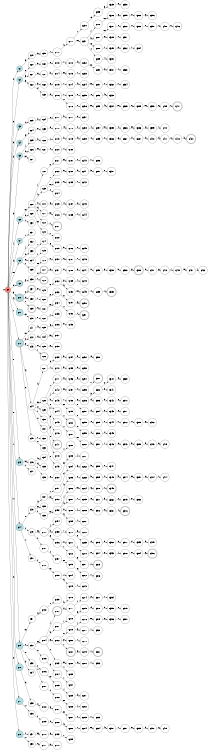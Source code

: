 digraph APTAALF {
__start0 [style = invis, shape = none, label = "", width = 0, height = 0];

rankdir=LR;
size="8,5";

s0 [style="filled", color="black", fillcolor="#ff817b" shape="circle", label="q0"];
s1 [style="filled", color="black", fillcolor="powderblue" shape="circle", label="q1"];
s2 [style="filled", color="black", fillcolor="powderblue" shape="circle", label="q2"];
s3 [style="filled", color="black", fillcolor="powderblue" shape="circle", label="q3"];
s4 [style="filled", color="black", fillcolor="powderblue" shape="circle", label="q4"];
s5 [style="filled", color="black", fillcolor="powderblue" shape="circle", label="q5"];
s6 [style="filled", color="black", fillcolor="powderblue" shape="circle", label="q6"];
s7 [style="filled", color="black", fillcolor="powderblue" shape="circle", label="q7"];
s8 [style="filled", color="black", fillcolor="powderblue" shape="circle", label="q8"];
s9 [style="rounded,filled", color="black", fillcolor="powderblue" shape="doublecircle", label="q9"];
s10 [style="rounded,filled", color="black", fillcolor="powderblue" shape="doublecircle", label="q10"];
s11 [style="filled", color="black", fillcolor="powderblue" shape="circle", label="q11"];
s12 [style="rounded,filled", color="black", fillcolor="powderblue" shape="doublecircle", label="q12"];
s13 [style="filled", color="black", fillcolor="powderblue" shape="circle", label="q13"];
s14 [style="filled", color="black", fillcolor="powderblue" shape="circle", label="q14"];
s15 [style="filled", color="black", fillcolor="powderblue" shape="circle", label="q15"];
s16 [style="filled", color="black", fillcolor="powderblue" shape="circle", label="q16"];
s17 [style="filled", color="black", fillcolor="powderblue" shape="circle", label="q17"];
s18 [style="filled", color="black", fillcolor="powderblue" shape="circle", label="q18"];
s19 [style="filled", color="black", fillcolor="white" shape="circle", label="q19"];
s20 [style="filled", color="black", fillcolor="white" shape="circle", label="q20"];
s21 [style="filled", color="black", fillcolor="white" shape="circle", label="q21"];
s22 [style="filled", color="black", fillcolor="white" shape="circle", label="q22"];
s23 [style="filled", color="black", fillcolor="white" shape="circle", label="q23"];
s24 [style="filled", color="black", fillcolor="white" shape="circle", label="q24"];
s25 [style="filled", color="black", fillcolor="white" shape="circle", label="q25"];
s26 [style="filled", color="black", fillcolor="white" shape="circle", label="q26"];
s27 [style="filled", color="black", fillcolor="white" shape="circle", label="q27"];
s28 [style="filled", color="black", fillcolor="white" shape="circle", label="q28"];
s29 [style="filled", color="black", fillcolor="white" shape="circle", label="q29"];
s30 [style="filled", color="black", fillcolor="white" shape="circle", label="q30"];
s31 [style="filled", color="black", fillcolor="white" shape="circle", label="q31"];
s32 [style="filled", color="black", fillcolor="white" shape="circle", label="q32"];
s33 [style="filled", color="black", fillcolor="white" shape="circle", label="q33"];
s34 [style="filled", color="black", fillcolor="white" shape="circle", label="q34"];
s35 [style="filled", color="black", fillcolor="white" shape="circle", label="q35"];
s36 [style="filled", color="black", fillcolor="white" shape="circle", label="q36"];
s37 [style="rounded,filled", color="black", fillcolor="white" shape="doublecircle", label="q37"];
s38 [style="filled", color="black", fillcolor="white" shape="circle", label="q38"];
s39 [style="rounded,filled", color="black", fillcolor="white" shape="doublecircle", label="q39"];
s40 [style="filled", color="black", fillcolor="white" shape="circle", label="q40"];
s41 [style="filled", color="black", fillcolor="white" shape="circle", label="q41"];
s42 [style="filled", color="black", fillcolor="white" shape="circle", label="q42"];
s43 [style="filled", color="black", fillcolor="white" shape="circle", label="q43"];
s44 [style="filled", color="black", fillcolor="white" shape="circle", label="q44"];
s45 [style="filled", color="black", fillcolor="white" shape="circle", label="q45"];
s46 [style="filled", color="black", fillcolor="white" shape="circle", label="q46"];
s47 [style="filled", color="black", fillcolor="white" shape="circle", label="q47"];
s48 [style="filled", color="black", fillcolor="white" shape="circle", label="q48"];
s49 [style="filled", color="black", fillcolor="white" shape="circle", label="q49"];
s50 [style="filled", color="black", fillcolor="white" shape="circle", label="q50"];
s51 [style="filled", color="black", fillcolor="white" shape="circle", label="q51"];
s52 [style="filled", color="black", fillcolor="white" shape="circle", label="q52"];
s53 [style="filled", color="black", fillcolor="white" shape="circle", label="q53"];
s54 [style="filled", color="black", fillcolor="white" shape="circle", label="q54"];
s55 [style="filled", color="black", fillcolor="white" shape="circle", label="q55"];
s56 [style="filled", color="black", fillcolor="white" shape="circle", label="q56"];
s57 [style="filled", color="black", fillcolor="white" shape="circle", label="q57"];
s58 [style="filled", color="black", fillcolor="white" shape="circle", label="q58"];
s59 [style="filled", color="black", fillcolor="white" shape="circle", label="q59"];
s60 [style="filled", color="black", fillcolor="white" shape="circle", label="q60"];
s61 [style="filled", color="black", fillcolor="white" shape="circle", label="q61"];
s62 [style="filled", color="black", fillcolor="white" shape="circle", label="q62"];
s63 [style="filled", color="black", fillcolor="white" shape="circle", label="q63"];
s64 [style="filled", color="black", fillcolor="white" shape="circle", label="q64"];
s65 [style="filled", color="black", fillcolor="white" shape="circle", label="q65"];
s66 [style="filled", color="black", fillcolor="white" shape="circle", label="q66"];
s67 [style="filled", color="black", fillcolor="white" shape="circle", label="q67"];
s68 [style="filled", color="black", fillcolor="white" shape="circle", label="q68"];
s69 [style="filled", color="black", fillcolor="white" shape="circle", label="q69"];
s70 [style="filled", color="black", fillcolor="white" shape="circle", label="q70"];
s71 [style="filled", color="black", fillcolor="white" shape="circle", label="q71"];
s72 [style="filled", color="black", fillcolor="white" shape="circle", label="q72"];
s73 [style="filled", color="black", fillcolor="white" shape="circle", label="q73"];
s74 [style="filled", color="black", fillcolor="white" shape="circle", label="q74"];
s75 [style="filled", color="black", fillcolor="white" shape="circle", label="q75"];
s76 [style="filled", color="black", fillcolor="white" shape="circle", label="q76"];
s77 [style="rounded,filled", color="black", fillcolor="white" shape="doublecircle", label="q77"];
s78 [style="rounded,filled", color="black", fillcolor="white" shape="doublecircle", label="q78"];
s79 [style="filled", color="black", fillcolor="white" shape="circle", label="q79"];
s80 [style="filled", color="black", fillcolor="white" shape="circle", label="q80"];
s81 [style="filled", color="black", fillcolor="white" shape="circle", label="q81"];
s82 [style="filled", color="black", fillcolor="white" shape="circle", label="q82"];
s83 [style="filled", color="black", fillcolor="white" shape="circle", label="q83"];
s84 [style="filled", color="black", fillcolor="white" shape="circle", label="q84"];
s85 [style="filled", color="black", fillcolor="white" shape="circle", label="q85"];
s86 [style="rounded,filled", color="black", fillcolor="white" shape="doublecircle", label="q86"];
s87 [style="filled", color="black", fillcolor="white" shape="circle", label="q87"];
s88 [style="filled", color="black", fillcolor="white" shape="circle", label="q88"];
s89 [style="filled", color="black", fillcolor="white" shape="circle", label="q89"];
s90 [style="filled", color="black", fillcolor="white" shape="circle", label="q90"];
s91 [style="filled", color="black", fillcolor="white" shape="circle", label="q91"];
s92 [style="filled", color="black", fillcolor="white" shape="circle", label="q92"];
s93 [style="filled", color="black", fillcolor="white" shape="circle", label="q93"];
s94 [style="filled", color="black", fillcolor="white" shape="circle", label="q94"];
s95 [style="filled", color="black", fillcolor="white" shape="circle", label="q95"];
s96 [style="filled", color="black", fillcolor="white" shape="circle", label="q96"];
s97 [style="filled", color="black", fillcolor="white" shape="circle", label="q97"];
s98 [style="filled", color="black", fillcolor="white" shape="circle", label="q98"];
s99 [style="filled", color="black", fillcolor="white" shape="circle", label="q99"];
s100 [style="filled", color="black", fillcolor="white" shape="circle", label="q100"];
s101 [style="filled", color="black", fillcolor="white" shape="circle", label="q101"];
s102 [style="filled", color="black", fillcolor="white" shape="circle", label="q102"];
s103 [style="filled", color="black", fillcolor="white" shape="circle", label="q103"];
s104 [style="filled", color="black", fillcolor="white" shape="circle", label="q104"];
s105 [style="filled", color="black", fillcolor="white" shape="circle", label="q105"];
s106 [style="filled", color="black", fillcolor="white" shape="circle", label="q106"];
s107 [style="filled", color="black", fillcolor="white" shape="circle", label="q107"];
s108 [style="filled", color="black", fillcolor="white" shape="circle", label="q108"];
s109 [style="filled", color="black", fillcolor="white" shape="circle", label="q109"];
s110 [style="filled", color="black", fillcolor="white" shape="circle", label="q110"];
s111 [style="filled", color="black", fillcolor="white" shape="circle", label="q111"];
s112 [style="filled", color="black", fillcolor="white" shape="circle", label="q112"];
s113 [style="filled", color="black", fillcolor="white" shape="circle", label="q113"];
s114 [style="filled", color="black", fillcolor="white" shape="circle", label="q114"];
s115 [style="filled", color="black", fillcolor="white" shape="circle", label="q115"];
s116 [style="filled", color="black", fillcolor="white" shape="circle", label="q116"];
s117 [style="filled", color="black", fillcolor="white" shape="circle", label="q117"];
s118 [style="filled", color="black", fillcolor="white" shape="circle", label="q118"];
s119 [style="filled", color="black", fillcolor="white" shape="circle", label="q119"];
s120 [style="filled", color="black", fillcolor="white" shape="circle", label="q120"];
s121 [style="filled", color="black", fillcolor="white" shape="circle", label="q121"];
s122 [style="filled", color="black", fillcolor="white" shape="circle", label="q122"];
s123 [style="filled", color="black", fillcolor="white" shape="circle", label="q123"];
s124 [style="filled", color="black", fillcolor="white" shape="circle", label="q124"];
s125 [style="filled", color="black", fillcolor="white" shape="circle", label="q125"];
s126 [style="filled", color="black", fillcolor="white" shape="circle", label="q126"];
s127 [style="rounded,filled", color="black", fillcolor="white" shape="doublecircle", label="q127"];
s128 [style="filled", color="black", fillcolor="white" shape="circle", label="q128"];
s129 [style="filled", color="black", fillcolor="white" shape="circle", label="q129"];
s130 [style="filled", color="black", fillcolor="white" shape="circle", label="q130"];
s131 [style="filled", color="black", fillcolor="white" shape="circle", label="q131"];
s132 [style="filled", color="black", fillcolor="white" shape="circle", label="q132"];
s133 [style="filled", color="black", fillcolor="white" shape="circle", label="q133"];
s134 [style="filled", color="black", fillcolor="white" shape="circle", label="q134"];
s135 [style="filled", color="black", fillcolor="white" shape="circle", label="q135"];
s136 [style="filled", color="black", fillcolor="white" shape="circle", label="q136"];
s137 [style="filled", color="black", fillcolor="white" shape="circle", label="q137"];
s138 [style="filled", color="black", fillcolor="white" shape="circle", label="q138"];
s139 [style="filled", color="black", fillcolor="white" shape="circle", label="q139"];
s140 [style="filled", color="black", fillcolor="white" shape="circle", label="q140"];
s141 [style="filled", color="black", fillcolor="white" shape="circle", label="q141"];
s142 [style="filled", color="black", fillcolor="white" shape="circle", label="q142"];
s143 [style="filled", color="black", fillcolor="white" shape="circle", label="q143"];
s144 [style="filled", color="black", fillcolor="white" shape="circle", label="q144"];
s145 [style="filled", color="black", fillcolor="white" shape="circle", label="q145"];
s146 [style="filled", color="black", fillcolor="white" shape="circle", label="q146"];
s147 [style="rounded,filled", color="black", fillcolor="white" shape="doublecircle", label="q147"];
s148 [style="filled", color="black", fillcolor="white" shape="circle", label="q148"];
s149 [style="filled", color="black", fillcolor="white" shape="circle", label="q149"];
s150 [style="filled", color="black", fillcolor="white" shape="circle", label="q150"];
s151 [style="filled", color="black", fillcolor="white" shape="circle", label="q151"];
s152 [style="filled", color="black", fillcolor="white" shape="circle", label="q152"];
s153 [style="filled", color="black", fillcolor="white" shape="circle", label="q153"];
s154 [style="filled", color="black", fillcolor="white" shape="circle", label="q154"];
s155 [style="filled", color="black", fillcolor="white" shape="circle", label="q155"];
s156 [style="filled", color="black", fillcolor="white" shape="circle", label="q156"];
s157 [style="filled", color="black", fillcolor="white" shape="circle", label="q157"];
s158 [style="filled", color="black", fillcolor="white" shape="circle", label="q158"];
s159 [style="filled", color="black", fillcolor="white" shape="circle", label="q159"];
s160 [style="rounded,filled", color="black", fillcolor="white" shape="doublecircle", label="q160"];
s161 [style="filled", color="black", fillcolor="white" shape="circle", label="q161"];
s162 [style="filled", color="black", fillcolor="white" shape="circle", label="q162"];
s163 [style="filled", color="black", fillcolor="white" shape="circle", label="q163"];
s164 [style="filled", color="black", fillcolor="white" shape="circle", label="q164"];
s165 [style="filled", color="black", fillcolor="white" shape="circle", label="q165"];
s166 [style="filled", color="black", fillcolor="white" shape="circle", label="q166"];
s167 [style="filled", color="black", fillcolor="white" shape="circle", label="q167"];
s168 [style="filled", color="black", fillcolor="white" shape="circle", label="q168"];
s169 [style="filled", color="black", fillcolor="white" shape="circle", label="q169"];
s170 [style="filled", color="black", fillcolor="white" shape="circle", label="q170"];
s171 [style="filled", color="black", fillcolor="white" shape="circle", label="q171"];
s172 [style="filled", color="black", fillcolor="white" shape="circle", label="q172"];
s173 [style="filled", color="black", fillcolor="white" shape="circle", label="q173"];
s174 [style="filled", color="black", fillcolor="white" shape="circle", label="q174"];
s175 [style="filled", color="black", fillcolor="white" shape="circle", label="q175"];
s176 [style="filled", color="black", fillcolor="white" shape="circle", label="q176"];
s177 [style="filled", color="black", fillcolor="white" shape="circle", label="q177"];
s178 [style="filled", color="black", fillcolor="white" shape="circle", label="q178"];
s179 [style="filled", color="black", fillcolor="white" shape="circle", label="q179"];
s180 [style="filled", color="black", fillcolor="white" shape="circle", label="q180"];
s181 [style="filled", color="black", fillcolor="white" shape="circle", label="q181"];
s182 [style="filled", color="black", fillcolor="white" shape="circle", label="q182"];
s183 [style="filled", color="black", fillcolor="white" shape="circle", label="q183"];
s184 [style="filled", color="black", fillcolor="white" shape="circle", label="q184"];
s185 [style="filled", color="black", fillcolor="white" shape="circle", label="q185"];
s186 [style="filled", color="black", fillcolor="white" shape="circle", label="q186"];
s187 [style="filled", color="black", fillcolor="white" shape="circle", label="q187"];
s188 [style="filled", color="black", fillcolor="white" shape="circle", label="q188"];
s189 [style="filled", color="black", fillcolor="white" shape="circle", label="q189"];
s190 [style="filled", color="black", fillcolor="white" shape="circle", label="q190"];
s191 [style="filled", color="black", fillcolor="white" shape="circle", label="q191"];
s192 [style="filled", color="black", fillcolor="white" shape="circle", label="q192"];
s193 [style="filled", color="black", fillcolor="white" shape="circle", label="q193"];
s194 [style="filled", color="black", fillcolor="white" shape="circle", label="q194"];
s195 [style="filled", color="black", fillcolor="white" shape="circle", label="q195"];
s196 [style="filled", color="black", fillcolor="white" shape="circle", label="q196"];
s197 [style="filled", color="black", fillcolor="white" shape="circle", label="q197"];
s198 [style="filled", color="black", fillcolor="white" shape="circle", label="q198"];
s199 [style="filled", color="black", fillcolor="white" shape="circle", label="q199"];
s200 [style="rounded,filled", color="black", fillcolor="white" shape="doublecircle", label="q200"];
s201 [style="filled", color="black", fillcolor="white" shape="circle", label="q201"];
s202 [style="filled", color="black", fillcolor="white" shape="circle", label="q202"];
s203 [style="filled", color="black", fillcolor="white" shape="circle", label="q203"];
s204 [style="filled", color="black", fillcolor="white" shape="circle", label="q204"];
s205 [style="filled", color="black", fillcolor="white" shape="circle", label="q205"];
s206 [style="filled", color="black", fillcolor="white" shape="circle", label="q206"];
s207 [style="filled", color="black", fillcolor="white" shape="circle", label="q207"];
s208 [style="filled", color="black", fillcolor="white" shape="circle", label="q208"];
s209 [style="filled", color="black", fillcolor="white" shape="circle", label="q209"];
s210 [style="filled", color="black", fillcolor="white" shape="circle", label="q210"];
s211 [style="filled", color="black", fillcolor="white" shape="circle", label="q211"];
s212 [style="filled", color="black", fillcolor="white" shape="circle", label="q212"];
s213 [style="filled", color="black", fillcolor="white" shape="circle", label="q213"];
s214 [style="filled", color="black", fillcolor="white" shape="circle", label="q214"];
s215 [style="filled", color="black", fillcolor="white" shape="circle", label="q215"];
s216 [style="filled", color="black", fillcolor="white" shape="circle", label="q216"];
s217 [style="filled", color="black", fillcolor="white" shape="circle", label="q217"];
s218 [style="filled", color="black", fillcolor="white" shape="circle", label="q218"];
s219 [style="filled", color="black", fillcolor="white" shape="circle", label="q219"];
s220 [style="filled", color="black", fillcolor="white" shape="circle", label="q220"];
s221 [style="rounded,filled", color="black", fillcolor="white" shape="doublecircle", label="q221"];
s222 [style="filled", color="black", fillcolor="white" shape="circle", label="q222"];
s223 [style="filled", color="black", fillcolor="white" shape="circle", label="q223"];
s224 [style="filled", color="black", fillcolor="white" shape="circle", label="q224"];
s225 [style="filled", color="black", fillcolor="white" shape="circle", label="q225"];
s226 [style="filled", color="black", fillcolor="white" shape="circle", label="q226"];
s227 [style="filled", color="black", fillcolor="white" shape="circle", label="q227"];
s228 [style="filled", color="black", fillcolor="white" shape="circle", label="q228"];
s229 [style="filled", color="black", fillcolor="white" shape="circle", label="q229"];
s230 [style="filled", color="black", fillcolor="white" shape="circle", label="q230"];
s231 [style="filled", color="black", fillcolor="white" shape="circle", label="q231"];
s232 [style="filled", color="black", fillcolor="white" shape="circle", label="q232"];
s233 [style="filled", color="black", fillcolor="white" shape="circle", label="q233"];
s234 [style="filled", color="black", fillcolor="white" shape="circle", label="q234"];
s235 [style="filled", color="black", fillcolor="white" shape="circle", label="q235"];
s236 [style="filled", color="black", fillcolor="white" shape="circle", label="q236"];
s237 [style="filled", color="black", fillcolor="white" shape="circle", label="q237"];
s238 [style="filled", color="black", fillcolor="white" shape="circle", label="q238"];
s239 [style="filled", color="black", fillcolor="white" shape="circle", label="q239"];
s240 [style="filled", color="black", fillcolor="white" shape="circle", label="q240"];
s241 [style="filled", color="black", fillcolor="white" shape="circle", label="q241"];
s242 [style="filled", color="black", fillcolor="white" shape="circle", label="q242"];
s243 [style="filled", color="black", fillcolor="white" shape="circle", label="q243"];
s244 [style="filled", color="black", fillcolor="white" shape="circle", label="q244"];
s245 [style="filled", color="black", fillcolor="white" shape="circle", label="q245"];
s246 [style="filled", color="black", fillcolor="white" shape="circle", label="q246"];
s247 [style="filled", color="black", fillcolor="white" shape="circle", label="q247"];
s248 [style="filled", color="black", fillcolor="white" shape="circle", label="q248"];
s249 [style="filled", color="black", fillcolor="white" shape="circle", label="q249"];
s250 [style="rounded,filled", color="black", fillcolor="white" shape="doublecircle", label="q250"];
s251 [style="rounded,filled", color="black", fillcolor="white" shape="doublecircle", label="q251"];
s252 [style="filled", color="black", fillcolor="white" shape="circle", label="q252"];
s253 [style="filled", color="black", fillcolor="white" shape="circle", label="q253"];
s254 [style="filled", color="black", fillcolor="white" shape="circle", label="q254"];
s255 [style="filled", color="black", fillcolor="white" shape="circle", label="q255"];
s256 [style="filled", color="black", fillcolor="white" shape="circle", label="q256"];
s257 [style="filled", color="black", fillcolor="white" shape="circle", label="q257"];
s258 [style="filled", color="black", fillcolor="white" shape="circle", label="q258"];
s259 [style="filled", color="black", fillcolor="white" shape="circle", label="q259"];
s260 [style="filled", color="black", fillcolor="white" shape="circle", label="q260"];
s261 [style="filled", color="black", fillcolor="white" shape="circle", label="q261"];
s262 [style="filled", color="black", fillcolor="white" shape="circle", label="q262"];
s263 [style="filled", color="black", fillcolor="white" shape="circle", label="q263"];
s264 [style="filled", color="black", fillcolor="white" shape="circle", label="q264"];
s265 [style="filled", color="black", fillcolor="white" shape="circle", label="q265"];
s266 [style="filled", color="black", fillcolor="white" shape="circle", label="q266"];
s267 [style="filled", color="black", fillcolor="white" shape="circle", label="q267"];
s268 [style="filled", color="black", fillcolor="white" shape="circle", label="q268"];
s269 [style="filled", color="black", fillcolor="white" shape="circle", label="q269"];
s270 [style="filled", color="black", fillcolor="white" shape="circle", label="q270"];
s271 [style="filled", color="black", fillcolor="white" shape="circle", label="q271"];
s272 [style="filled", color="black", fillcolor="white" shape="circle", label="q272"];
s273 [style="filled", color="black", fillcolor="white" shape="circle", label="q273"];
s274 [style="filled", color="black", fillcolor="white" shape="circle", label="q274"];
s275 [style="filled", color="black", fillcolor="white" shape="circle", label="q275"];
s276 [style="filled", color="black", fillcolor="white" shape="circle", label="q276"];
s277 [style="filled", color="black", fillcolor="white" shape="circle", label="q277"];
s278 [style="filled", color="black", fillcolor="white" shape="circle", label="q278"];
s279 [style="filled", color="black", fillcolor="white" shape="circle", label="q279"];
s280 [style="filled", color="black", fillcolor="white" shape="circle", label="q280"];
s281 [style="filled", color="black", fillcolor="white" shape="circle", label="q281"];
s282 [style="filled", color="black", fillcolor="white" shape="circle", label="q282"];
s283 [style="filled", color="black", fillcolor="white" shape="circle", label="q283"];
s284 [style="filled", color="black", fillcolor="white" shape="circle", label="q284"];
s285 [style="filled", color="black", fillcolor="white" shape="circle", label="q285"];
s286 [style="filled", color="black", fillcolor="white" shape="circle", label="q286"];
s287 [style="filled", color="black", fillcolor="white" shape="circle", label="q287"];
s288 [style="filled", color="black", fillcolor="white" shape="circle", label="q288"];
s289 [style="filled", color="black", fillcolor="white" shape="circle", label="q289"];
s290 [style="filled", color="black", fillcolor="white" shape="circle", label="q290"];
s291 [style="filled", color="black", fillcolor="white" shape="circle", label="q291"];
s292 [style="filled", color="black", fillcolor="white" shape="circle", label="q292"];
s293 [style="filled", color="black", fillcolor="white" shape="circle", label="q293"];
s294 [style="filled", color="black", fillcolor="white" shape="circle", label="q294"];
s295 [style="filled", color="black", fillcolor="white" shape="circle", label="q295"];
s296 [style="filled", color="black", fillcolor="white" shape="circle", label="q296"];
s297 [style="filled", color="black", fillcolor="white" shape="circle", label="q297"];
s298 [style="filled", color="black", fillcolor="white" shape="circle", label="q298"];
s299 [style="filled", color="black", fillcolor="white" shape="circle", label="q299"];
s300 [style="filled", color="black", fillcolor="white" shape="circle", label="q300"];
s301 [style="rounded,filled", color="black", fillcolor="white" shape="doublecircle", label="q301"];
s302 [style="filled", color="black", fillcolor="white" shape="circle", label="q302"];
s303 [style="filled", color="black", fillcolor="white" shape="circle", label="q303"];
s304 [style="filled", color="black", fillcolor="white" shape="circle", label="q304"];
s305 [style="filled", color="black", fillcolor="white" shape="circle", label="q305"];
s306 [style="filled", color="black", fillcolor="white" shape="circle", label="q306"];
s307 [style="filled", color="black", fillcolor="white" shape="circle", label="q307"];
s308 [style="filled", color="black", fillcolor="white" shape="circle", label="q308"];
s309 [style="filled", color="black", fillcolor="white" shape="circle", label="q309"];
s310 [style="filled", color="black", fillcolor="white" shape="circle", label="q310"];
s311 [style="filled", color="black", fillcolor="white" shape="circle", label="q311"];
s312 [style="filled", color="black", fillcolor="white" shape="circle", label="q312"];
s313 [style="filled", color="black", fillcolor="white" shape="circle", label="q313"];
s314 [style="filled", color="black", fillcolor="white" shape="circle", label="q314"];
s315 [style="rounded,filled", color="black", fillcolor="white" shape="doublecircle", label="q315"];
s316 [style="filled", color="black", fillcolor="white" shape="circle", label="q316"];
s317 [style="filled", color="black", fillcolor="white" shape="circle", label="q317"];
s318 [style="filled", color="black", fillcolor="white" shape="circle", label="q318"];
s319 [style="filled", color="black", fillcolor="white" shape="circle", label="q319"];
s320 [style="filled", color="black", fillcolor="white" shape="circle", label="q320"];
s321 [style="rounded,filled", color="black", fillcolor="white" shape="doublecircle", label="q321"];
s322 [style="filled", color="black", fillcolor="white" shape="circle", label="q322"];
s323 [style="filled", color="black", fillcolor="white" shape="circle", label="q323"];
s324 [style="filled", color="black", fillcolor="white" shape="circle", label="q324"];
s325 [style="filled", color="black", fillcolor="white" shape="circle", label="q325"];
s326 [style="filled", color="black", fillcolor="white" shape="circle", label="q326"];
s327 [style="filled", color="black", fillcolor="white" shape="circle", label="q327"];
s328 [style="filled", color="black", fillcolor="white" shape="circle", label="q328"];
s329 [style="filled", color="black", fillcolor="white" shape="circle", label="q329"];
s330 [style="filled", color="black", fillcolor="white" shape="circle", label="q330"];
s331 [style="filled", color="black", fillcolor="white" shape="circle", label="q331"];
s332 [style="filled", color="black", fillcolor="white" shape="circle", label="q332"];
s333 [style="filled", color="black", fillcolor="white" shape="circle", label="q333"];
s334 [style="filled", color="black", fillcolor="white" shape="circle", label="q334"];
s335 [style="filled", color="black", fillcolor="white" shape="circle", label="q335"];
s336 [style="filled", color="black", fillcolor="white" shape="circle", label="q336"];
s337 [style="filled", color="black", fillcolor="white" shape="circle", label="q337"];
s338 [style="filled", color="black", fillcolor="white" shape="circle", label="q338"];
s339 [style="rounded,filled", color="black", fillcolor="white" shape="doublecircle", label="q339"];
s340 [style="filled", color="black", fillcolor="white" shape="circle", label="q340"];
s341 [style="filled", color="black", fillcolor="white" shape="circle", label="q341"];
s342 [style="filled", color="black", fillcolor="white" shape="circle", label="q342"];
s343 [style="filled", color="black", fillcolor="white" shape="circle", label="q343"];
s344 [style="filled", color="black", fillcolor="white" shape="circle", label="q344"];
s345 [style="filled", color="black", fillcolor="white" shape="circle", label="q345"];
s346 [style="filled", color="black", fillcolor="white" shape="circle", label="q346"];
s347 [style="filled", color="black", fillcolor="white" shape="circle", label="q347"];
s348 [style="filled", color="black", fillcolor="white" shape="circle", label="q348"];
s349 [style="rounded,filled", color="black", fillcolor="white" shape="doublecircle", label="q349"];
s350 [style="filled", color="black", fillcolor="white" shape="circle", label="q350"];
s351 [style="filled", color="black", fillcolor="white" shape="circle", label="q351"];
s352 [style="filled", color="black", fillcolor="white" shape="circle", label="q352"];
s353 [style="filled", color="black", fillcolor="white" shape="circle", label="q353"];
s354 [style="filled", color="black", fillcolor="white" shape="circle", label="q354"];
s355 [style="filled", color="black", fillcolor="white" shape="circle", label="q355"];
s356 [style="filled", color="black", fillcolor="white" shape="circle", label="q356"];
s357 [style="filled", color="black", fillcolor="white" shape="circle", label="q357"];
s358 [style="filled", color="black", fillcolor="white" shape="circle", label="q358"];
s359 [style="filled", color="black", fillcolor="white" shape="circle", label="q359"];
s360 [style="filled", color="black", fillcolor="white" shape="circle", label="q360"];
s361 [style="filled", color="black", fillcolor="white" shape="circle", label="q361"];
s362 [style="filled", color="black", fillcolor="white" shape="circle", label="q362"];
s363 [style="filled", color="black", fillcolor="white" shape="circle", label="q363"];
s364 [style="filled", color="black", fillcolor="white" shape="circle", label="q364"];
s365 [style="filled", color="black", fillcolor="white" shape="circle", label="q365"];
s366 [style="filled", color="black", fillcolor="white" shape="circle", label="q366"];
s367 [style="filled", color="black", fillcolor="white" shape="circle", label="q367"];
s368 [style="filled", color="black", fillcolor="white" shape="circle", label="q368"];
s369 [style="filled", color="black", fillcolor="white" shape="circle", label="q369"];
s370 [style="filled", color="black", fillcolor="white" shape="circle", label="q370"];
s371 [style="filled", color="black", fillcolor="white" shape="circle", label="q371"];
s372 [style="filled", color="black", fillcolor="white" shape="circle", label="q372"];
s373 [style="filled", color="black", fillcolor="white" shape="circle", label="q373"];
s374 [style="filled", color="black", fillcolor="white" shape="circle", label="q374"];
s375 [style="filled", color="black", fillcolor="white" shape="circle", label="q375"];
s376 [style="rounded,filled", color="black", fillcolor="white" shape="doublecircle", label="q376"];
s377 [style="filled", color="black", fillcolor="white" shape="circle", label="q377"];
s378 [style="filled", color="black", fillcolor="white" shape="circle", label="q378"];
s379 [style="filled", color="black", fillcolor="white" shape="circle", label="q379"];
s380 [style="filled", color="black", fillcolor="white" shape="circle", label="q380"];
s381 [style="filled", color="black", fillcolor="white" shape="circle", label="q381"];
s382 [style="filled", color="black", fillcolor="white" shape="circle", label="q382"];
s383 [style="filled", color="black", fillcolor="white" shape="circle", label="q383"];
s384 [style="filled", color="black", fillcolor="white" shape="circle", label="q384"];
s385 [style="filled", color="black", fillcolor="white" shape="circle", label="q385"];
s386 [style="filled", color="black", fillcolor="white" shape="circle", label="q386"];
s387 [style="filled", color="black", fillcolor="white" shape="circle", label="q387"];
s388 [style="rounded,filled", color="black", fillcolor="white" shape="doublecircle", label="q388"];
s389 [style="filled", color="black", fillcolor="white" shape="circle", label="q389"];
s390 [style="filled", color="black", fillcolor="white" shape="circle", label="q390"];
s391 [style="filled", color="black", fillcolor="white" shape="circle", label="q391"];
s392 [style="filled", color="black", fillcolor="white" shape="circle", label="q392"];
s393 [style="filled", color="black", fillcolor="white" shape="circle", label="q393"];
s394 [style="filled", color="black", fillcolor="white" shape="circle", label="q394"];
s395 [style="filled", color="black", fillcolor="white" shape="circle", label="q395"];
s396 [style="filled", color="black", fillcolor="white" shape="circle", label="q396"];
s397 [style="filled", color="black", fillcolor="white" shape="circle", label="q397"];
s398 [style="filled", color="black", fillcolor="white" shape="circle", label="q398"];
s399 [style="filled", color="black", fillcolor="white" shape="circle", label="q399"];
s400 [style="filled", color="black", fillcolor="white" shape="circle", label="q400"];
s401 [style="filled", color="black", fillcolor="white" shape="circle", label="q401"];
s402 [style="filled", color="black", fillcolor="white" shape="circle", label="q402"];
s403 [style="filled", color="black", fillcolor="white" shape="circle", label="q403"];
s404 [style="filled", color="black", fillcolor="white" shape="circle", label="q404"];
s405 [style="filled", color="black", fillcolor="white" shape="circle", label="q405"];
s406 [style="rounded,filled", color="black", fillcolor="white" shape="doublecircle", label="q406"];
s407 [style="filled", color="black", fillcolor="white" shape="circle", label="q407"];
s408 [style="filled", color="black", fillcolor="white" shape="circle", label="q408"];
s409 [style="filled", color="black", fillcolor="white" shape="circle", label="q409"];
s410 [style="filled", color="black", fillcolor="white" shape="circle", label="q410"];
s411 [style="filled", color="black", fillcolor="white" shape="circle", label="q411"];
s412 [style="filled", color="black", fillcolor="white" shape="circle", label="q412"];
s413 [style="filled", color="black", fillcolor="white" shape="circle", label="q413"];
s414 [style="filled", color="black", fillcolor="white" shape="circle", label="q414"];
s415 [style="filled", color="black", fillcolor="white" shape="circle", label="q415"];
s416 [style="filled", color="black", fillcolor="white" shape="circle", label="q416"];
s417 [style="rounded,filled", color="black", fillcolor="white" shape="doublecircle", label="q417"];
s418 [style="filled", color="black", fillcolor="white" shape="circle", label="q418"];
s419 [style="filled", color="black", fillcolor="white" shape="circle", label="q419"];
s420 [style="rounded,filled", color="black", fillcolor="white" shape="doublecircle", label="q420"];
s421 [style="filled", color="black", fillcolor="white" shape="circle", label="q421"];
s422 [style="filled", color="black", fillcolor="white" shape="circle", label="q422"];
subgraph cluster_main { 
	graph [pad=".75", ranksep="0.15", nodesep="0.15"];
	 style=invis; 
	__start0 -> s0 [penwidth=2];
}
s0 -> s1 [label="2"];
s0 -> s2 [label="8"];
s0 -> s3 [label="b"];
s0 -> s4 [label="f"];
s0 -> s5 [label="h"];
s0 -> s6 [label="j"];
s0 -> s7 [label="k"];
s0 -> s8 [label="m"];
s0 -> s9 [label="n"];
s0 -> s10 [label="p"];
s0 -> s11 [label="q"];
s0 -> s12 [label="r"];
s0 -> s13 [label="t"];
s0 -> s14 [label="u"];
s0 -> s15 [label="v"];
s0 -> s16 [label="w"];
s0 -> s17 [label="x"];
s0 -> s18 [label="y"];
s1 -> s19 [label="3"];
s2 -> s20 [label="2"];
s2 -> s21 [label="3"];
s2 -> s22 [label="9"];
s3 -> s23 [label="c"];
s4 -> s24 [label="g"];
s5 -> s25 [label="j"];
s5 -> s26 [label="k"];
s5 -> s27 [label="m"];
s6 -> s28 [label="m"];
s6 -> s29 [label="n"];
s6 -> s30 [label="v"];
s7 -> s31 [label="r"];
s8 -> s32 [label="j"];
s8 -> s33 [label="k"];
s8 -> s34 [label="q"];
s8 -> s35 [label="t"];
s9 -> s36 [label="p"];
s10 -> s37 [label="n"];
s10 -> s38 [label="q"];
s10 -> s39 [label="r"];
s11 -> s40 [label="m"];
s12 -> s41 [label="m"];
s12 -> s42 [label="n"];
s12 -> s43 [label="p"];
s12 -> s44 [label="q"];
s12 -> s45 [label="x"];
s13 -> s46 [label="m"];
s13 -> s47 [label="v"];
s14 -> s48 [label="s"];
s14 -> s49 [label="t"];
s14 -> s50 [label="v"];
s15 -> s51 [label="m"];
s15 -> s52 [label="t"];
s15 -> s53 [label="u"];
s15 -> s54 [label="y"];
s16 -> s55 [label="q"];
s17 -> s56 [label="w"];
s18 -> s57 [label="t"];
s18 -> s58 [label="w"];
s19 -> s59 [label="6"];
s20 -> s60 [label="3"];
s21 -> s61 [label="6"];
s22 -> s62 [label="3"];
s22 -> s63 [label="d"];
s23 -> s64 [label="b"];
s24 -> s65 [label="e"];
s25 -> s66 [label="h"];
s26 -> s67 [label="m"];
s28 -> s68 [label="j"];
s28 -> s69 [label="k"];
s28 -> s70 [label="n"];
s28 -> s71 [label="q"];
s28 -> s72 [label="t"];
s29 -> s73 [label="m"];
s33 -> s74 [label="7"];
s34 -> s75 [label="r"];
s35 -> s76 [label="m"];
s36 -> s77 [label="n"];
s36 -> s78 [label="r"];
s37 -> s79 [label="p"];
s38 -> s80 [label="r"];
s39 -> s81 [label="q"];
s40 -> s82 [label="t"];
s41 -> s83 [label="k"];
s42 -> s84 [label="q"];
s43 -> s85 [label="n"];
s43 -> s86 [label="r"];
s44 -> s87 [label="k"];
s44 -> s88 [label="m"];
s44 -> s89 [label="n"];
s44 -> s90 [label="r"];
s44 -> s91 [label="w"];
s45 -> s92 [label="r"];
s45 -> s93 [label="w"];
s46 -> s94 [label="k"];
s46 -> s95 [label="q"];
s46 -> s96 [label="r"];
s48 -> s97 [label="k"];
s48 -> s98 [label="m"];
s48 -> s99 [label="t"];
s49 -> s100 [label="m"];
s49 -> s101 [label="s"];
s50 -> s102 [label="t"];
s51 -> s103 [label="q"];
s52 -> s104 [label="m"];
s52 -> s105 [label="w"];
s53 -> s106 [label="t"];
s53 -> s107 [label="v"];
s55 -> s108 [label="w"];
s56 -> s109 [label="t"];
s57 -> s110 [label="m"];
s58 -> s111 [label="q"];
s59 -> s112 [label="7"];
s60 -> s113 [label="6"];
s61 -> s114 [label="k"];
s62 -> s115 [label="6"];
s63 -> s116 [label="e"];
s64 -> s117 [label="c"];
s65 -> s118 [label="d"];
s66 -> s119 [label="j"];
s67 -> s120 [label="t"];
s68 -> s121 [label="n"];
s69 -> s122 [label="7"];
s69 -> s123 [label="m"];
s69 -> s124 [label="t"];
s70 -> s125 [label="q"];
s71 -> s126 [label="m"];
s72 -> s127 [label="v"];
s73 -> s128 [label="v"];
s74 -> s129 [label="6"];
s76 -> s130 [label="n"];
s77 -> s131 [label="p"];
s79 -> s132 [label="n"];
s80 -> s133 [label="p"];
s81 -> s134 [label="m"];
s82 -> s135 [label="v"];
s83 -> s136 [label="3"];
s84 -> s137 [label="m"];
s85 -> s138 [label="p"];
s87 -> s139 [label="6"];
s87 -> s140 [label="7"];
s88 -> s141 [label="7"];
s88 -> s142 [label="j"];
s88 -> s143 [label="k"];
s88 -> s144 [label="t"];
s88 -> s145 [label="w"];
s89 -> s146 [label="p"];
s90 -> s147 [label="p"];
s91 -> s148 [label="t"];
s93 -> s149 [label="t"];
s96 -> s150 [label="q"];
s97 -> s151 [label="7"];
s97 -> s152 [label="m"];
s99 -> s153 [label="m"];
s100 -> s154 [label="j"];
s100 -> s155 [label="k"];
s100 -> s156 [label="q"];
s101 -> s157 [label="t"];
s102 -> s158 [label="m"];
s103 -> s159 [label="r"];
s104 -> s160 [label="j"];
s104 -> s161 [label="k"];
s104 -> s162 [label="q"];
s104 -> s163 [label="t"];
s105 -> s164 [label="q"];
s106 -> s165 [label="m"];
s107 -> s166 [label="t"];
s108 -> s167 [label="q"];
s109 -> s168 [label="s"];
s110 -> s169 [label="q"];
s111 -> s170 [label="p"];
s112 -> s171 [label="k"];
s113 -> s172 [label="7"];
s114 -> s173 [label="m"];
s115 -> s174 [label="7"];
s116 -> s175 [label="7"];
s116 -> s176 [label="s"];
s117 -> s177 [label="b"];
s118 -> s178 [label="e"];
s119 -> s179 [label="h"];
s120 -> s180 [label="v"];
s121 -> s181 [label="m"];
s122 -> s182 [label="6"];
s123 -> s183 [label="q"];
s125 -> s184 [label="w"];
s126 -> s185 [label="t"];
s129 -> s186 [label="9"];
s130 -> s187 [label="q"];
s131 -> s188 [label="n"];
s132 -> s189 [label="p"];
s132 -> s190 [label="q"];
s133 -> s191 [label="n"];
s134 -> s192 [label="t"];
s136 -> s193 [label="8"];
s139 -> s194 [label="3"];
s140 -> s195 [label="3"];
s141 -> s196 [label="6"];
s142 -> s197 [label="m"];
s143 -> s198 [label="7"];
s143 -> s199 [label="m"];
s144 -> s200 [label="v"];
s145 -> s201 [label="t"];
s148 -> s202 [label="v"];
s150 -> s203 [label="m"];
s151 -> s204 [label="d"];
s152 -> s205 [label="k"];
s153 -> s206 [label="j"];
s153 -> s207 [label="k"];
s153 -> s208 [label="n"];
s153 -> s209 [label="q"];
s155 -> s210 [label="7"];
s156 -> s211 [label="n"];
s156 -> s212 [label="r"];
s157 -> s213 [label="m"];
s158 -> s214 [label="j"];
s158 -> s215 [label="q"];
s160 -> s216 [label="h"];
s160 -> s217 [label="n"];
s161 -> s218 [label="7"];
s162 -> s219 [label="n"];
s162 -> s220 [label="p"];
s162 -> s221 [label="r"];
s163 -> s222 [label="m"];
s163 -> s223 [label="v"];
s164 -> s224 [label="r"];
s165 -> s225 [label="j"];
s166 -> s226 [label="m"];
s167 -> s227 [label="m"];
s168 -> s228 [label="k"];
s169 -> s229 [label="r"];
s171 -> s230 [label="7"];
s171 -> s231 [label="m"];
s172 -> s232 [label="k"];
s173 -> s233 [label="r"];
s174 -> s234 [label="k"];
s175 -> s235 [label="e"];
s176 -> s236 [label="t"];
s177 -> s237 [label="c"];
s178 -> s238 [label="s"];
s179 -> s239 [label="k"];
s181 -> s240 [label="t"];
s182 -> s241 [label="d"];
s183 -> s242 [label="r"];
s184 -> s243 [label="y"];
s185 -> s244 [label="v"];
s186 -> s245 [label="8"];
s187 -> s246 [label="r"];
s188 -> s247 [label="p"];
s189 -> s248 [label="r"];
s190 -> s249 [label="m"];
s191 -> s250 [label="p"];
s192 -> s251 [label="v"];
s194 -> s252 [label="9"];
s195 -> s253 [label="8"];
s196 -> s254 [label="3"];
s197 -> s255 [label="t"];
s198 -> s256 [label="6"];
s198 -> s257 [label="e"];
s199 -> s258 [label="t"];
s200 -> s259 [label="u"];
s201 -> s260 [label="m"];
s203 -> s261 [label="j"];
s204 -> s262 [label="3"];
s205 -> s263 [label="s"];
s206 -> s264 [label="m"];
s207 -> s265 [label="7"];
s208 -> s266 [label="j"];
s209 -> s267 [label="r"];
s210 -> s268 [label="6"];
s210 -> s269 [label="e"];
s211 -> s270 [label="j"];
s212 -> s271 [label="p"];
s213 -> s272 [label="q"];
s215 -> s273 [label="r"];
s217 -> s274 [label="r"];
s218 -> s275 [label="6"];
s219 -> s276 [label="j"];
s219 -> s277 [label="p"];
s220 -> s278 [label="r"];
s221 -> s279 [label="p"];
s222 -> s280 [label="q"];
s225 -> s281 [label="h"];
s226 -> s282 [label="j"];
s227 -> s283 [label="t"];
s228 -> s284 [label="7"];
s230 -> s285 [label="6"];
s231 -> s286 [label="j"];
s231 -> s287 [label="k"];
s231 -> s288 [label="q"];
s231 -> s289 [label="t"];
s232 -> s290 [label="m"];
s234 -> s291 [label="m"];
s235 -> s292 [label="s"];
s236 -> s293 [label="m"];
s238 -> s294 [label="t"];
s239 -> s295 [label="s"];
s240 -> s296 [label="v"];
s241 -> s297 [label="9"];
s247 -> s298 [label="n"];
s249 -> s299 [label="t"];
s252 -> s300 [label="8"];
s255 -> s301 [label="v"];
s256 -> s302 [label="3"];
s256 -> s303 [label="d"];
s257 -> s304 [label="d"];
s258 -> s305 [label="s"];
s259 -> s306 [label="s"];
s260 -> s307 [label="k"];
s262 -> s308 [label="9"];
s263 -> s309 [label="k"];
s264 -> s310 [label="q"];
s265 -> s311 [label="6"];
s266 -> s312 [label="m"];
s269 -> s313 [label="d"];
s270 -> s314 [label="n"];
s271 -> s315 [label="j"];
s272 -> s316 [label="r"];
s274 -> s317 [label="p"];
s275 -> s318 [label="d"];
s276 -> s319 [label="m"];
s277 -> s320 [label="r"];
s279 -> s321 [label="r"];
s280 -> s322 [label="r"];
s283 -> s323 [label="v"];
s284 -> s324 [label="m"];
s285 -> s325 [label="3"];
s286 -> s326 [label="m"];
s287 -> s327 [label="m"];
s287 -> s328 [label="q"];
s288 -> s329 [label="r"];
s289 -> s330 [label="v"];
s290 -> s331 [label="q"];
s291 -> s332 [label="t"];
s292 -> s333 [label="k"];
s293 -> s334 [label="k"];
s294 -> s335 [label="m"];
s295 -> s336 [label="u"];
s297 -> s337 [label="8"];
s298 -> s338 [label="p"];
s299 -> s339 [label="v"];
s302 -> s340 [label="2"];
s302 -> s341 [label="8"];
s303 -> s342 [label="9"];
s304 -> s343 [label="9"];
s305 -> s344 [label="t"];
s306 -> s345 [label="u"];
s307 -> s346 [label="7"];
s308 -> s347 [label="8"];
s309 -> s348 [label="s"];
s310 -> s349 [label="r"];
s311 -> s350 [label="3"];
s312 -> s351 [label="q"];
s313 -> s352 [label="9"];
s314 -> s353 [label="p"];
s317 -> s354 [label="r"];
s318 -> s355 [label="9"];
s319 -> s356 [label="q"];
s324 -> s357 [label="k"];
s325 -> s358 [label="8"];
s326 -> s359 [label="q"];
s327 -> s360 [label="t"];
s328 -> s361 [label="r"];
s329 -> s362 [label="p"];
s331 -> s363 [label="r"];
s332 -> s364 [label="v"];
s334 -> s365 [label="m"];
s335 -> s366 [label="t"];
s336 -> s367 [label="g"];
s338 -> s368 [label="n"];
s340 -> s369 [label="8"];
s342 -> s370 [label="8"];
s343 -> s371 [label="8"];
s344 -> s372 [label="v"];
s346 -> s373 [label="6"];
s348 -> s374 [label="k"];
s350 -> s375 [label="2"];
s351 -> s376 [label="r"];
s352 -> s377 [label="3"];
s353 -> s378 [label="j"];
s355 -> s379 [label="8"];
s356 -> s380 [label="r"];
s357 -> s381 [label="7"];
s359 -> s382 [label="n"];
s360 -> s383 [label="s"];
s362 -> s384 [label="r"];
s365 -> s385 [label="q"];
s366 -> s386 [label="m"];
s367 -> s387 [label="f"];
s368 -> s388 [label="p"];
s372 -> s389 [label="u"];
s373 -> s390 [label="3"];
s374 -> s391 [label="m"];
s375 -> s392 [label="8"];
s377 -> s393 [label="2"];
s378 -> s394 [label="n"];
s381 -> s395 [label="6"];
s382 -> s396 [label="p"];
s383 -> s397 [label="t"];
s385 -> s398 [label="m"];
s386 -> s399 [label="q"];
s387 -> s400 [label="d"];
s388 -> s401 [label="n"];
s389 -> s402 [label="g"];
s390 -> s403 [label="9"];
s391 -> s404 [label="q"];
s393 -> s405 [label="8"];
s394 -> s406 [label="p"];
s395 -> s407 [label="3"];
s397 -> s408 [label="v"];
s398 -> s409 [label="q"];
s399 -> s410 [label="r"];
s400 -> s411 [label="f"];
s401 -> s412 [label="p"];
s403 -> s413 [label="8"];
s404 -> s414 [label="r"];
s407 -> s415 [label="2"];
s408 -> s416 [label="u"];
s409 -> s417 [label="r"];
s411 -> s418 [label="c"];
s412 -> s419 [label="j"];
s418 -> s420 [label="b"];
s419 -> s421 [label="m"];
s421 -> s422 [label="j"];

}